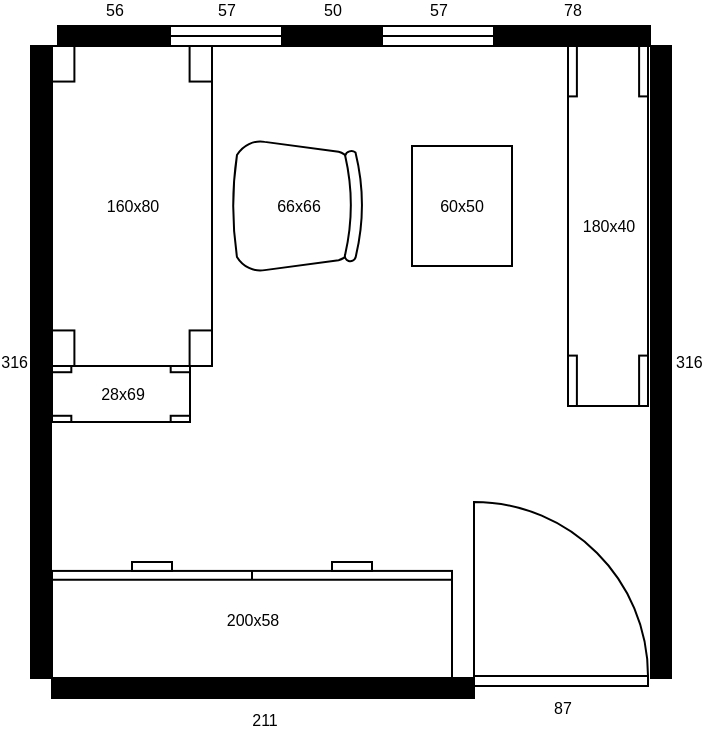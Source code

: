 <mxfile version="20.2.6" type="github">
  <diagram name="Page-1" id="38b20595-45e3-9b7f-d5ca-b57f44c5b66d">
    <mxGraphModel dx="981" dy="520" grid="1" gridSize="10" guides="1" tooltips="1" connect="1" arrows="1" fold="1" page="1" pageScale="1" pageWidth="1100" pageHeight="850" background="none" math="0" shadow="0">
      <root>
        <mxCell id="0" />
        <mxCell id="1" parent="0" />
        <mxCell id="tMGvmp33VKiSXYg-ixcq-1" value="56" style="verticalLabelPosition=top;html=1;verticalAlign=bottom;align=center;shape=mxgraph.floorplan.wall;fillColor=#000000;labelPosition=center;fontSize=8;" vertex="1" parent="1">
          <mxGeometry x="243" y="80" width="56" height="10" as="geometry" />
        </mxCell>
        <mxCell id="tMGvmp33VKiSXYg-ixcq-2" value="211" style="verticalLabelPosition=bottom;html=1;verticalAlign=top;align=center;shape=mxgraph.floorplan.wall;fillColor=#000000;labelPosition=center;fontSize=8;" vertex="1" parent="1">
          <mxGeometry x="240" y="406" width="211" height="10" as="geometry" />
        </mxCell>
        <mxCell id="tMGvmp33VKiSXYg-ixcq-3" value="316" style="verticalLabelPosition=middle;html=1;verticalAlign=middle;align=left;shape=mxgraph.floorplan.wall;fillColor=#000000;labelPosition=right;direction=south;fontSize=8;" vertex="1" parent="1">
          <mxGeometry x="539" y="90" width="11" height="316" as="geometry" />
        </mxCell>
        <mxCell id="tMGvmp33VKiSXYg-ixcq-4" value="316" style="verticalLabelPosition=middle;html=1;verticalAlign=middle;align=right;shape=mxgraph.floorplan.wall;fillColor=#000000;labelPosition=left;direction=south;fontSize=8;" vertex="1" parent="1">
          <mxGeometry x="229" y="90" width="11" height="316" as="geometry" />
        </mxCell>
        <mxCell id="tMGvmp33VKiSXYg-ixcq-7" value="87" style="verticalLabelPosition=bottom;html=1;verticalAlign=top;align=center;shape=mxgraph.floorplan.doorRight;direction=west;fontSize=8;" vertex="1" parent="1">
          <mxGeometry x="451" y="336" width="87" height="74" as="geometry" />
        </mxCell>
        <mxCell id="tMGvmp33VKiSXYg-ixcq-8" value="200x58" style="verticalLabelPosition=middle;html=1;verticalAlign=middle;align=center;shape=mxgraph.floorplan.dresser;direction=west;labelPosition=center;fontSize=8;" vertex="1" parent="1">
          <mxGeometry x="240" y="348" width="200" height="58" as="geometry" />
        </mxCell>
        <mxCell id="tMGvmp33VKiSXYg-ixcq-9" value="160x80" style="verticalLabelPosition=middle;html=1;verticalAlign=middle;align=center;shape=mxgraph.floorplan.table;direction=south;labelPosition=center;fontSize=8;" vertex="1" parent="1">
          <mxGeometry x="240" y="90" width="80" height="160" as="geometry" />
        </mxCell>
        <mxCell id="tMGvmp33VKiSXYg-ixcq-10" value="66x66" style="verticalLabelPosition=middle;html=1;verticalAlign=middle;align=center;shape=mxgraph.floorplan.office_chair;direction=south;fontSize=8;labelPosition=center;" vertex="1" parent="1">
          <mxGeometry x="330" y="137" width="66" height="66" as="geometry" />
        </mxCell>
        <mxCell id="tMGvmp33VKiSXYg-ixcq-11" value="180x40" style="verticalLabelPosition=middle;html=1;verticalAlign=middle;align=center;shape=mxgraph.floorplan.table;direction=west;labelPosition=center;fontSize=8;" vertex="1" parent="1">
          <mxGeometry x="498" y="90" width="40" height="180" as="geometry" />
        </mxCell>
        <mxCell id="tMGvmp33VKiSXYg-ixcq-12" value="28x69" style="verticalLabelPosition=middle;html=1;verticalAlign=middle;align=center;shape=mxgraph.floorplan.table;fontSize=8;direction=north;labelPosition=center;" vertex="1" parent="1">
          <mxGeometry x="240" y="250" width="69" height="28" as="geometry" />
        </mxCell>
        <mxCell id="tMGvmp33VKiSXYg-ixcq-13" value="57" style="verticalLabelPosition=top;html=1;verticalAlign=bottom;align=center;shape=mxgraph.floorplan.window;fontSize=8;labelPosition=center;" vertex="1" parent="1">
          <mxGeometry x="299" y="80" width="56" height="10" as="geometry" />
        </mxCell>
        <mxCell id="tMGvmp33VKiSXYg-ixcq-14" value="50" style="verticalLabelPosition=top;html=1;verticalAlign=bottom;align=center;shape=mxgraph.floorplan.wall;fillColor=#000000;labelPosition=center;fontSize=8;" vertex="1" parent="1">
          <mxGeometry x="355" y="80" width="50" height="10" as="geometry" />
        </mxCell>
        <mxCell id="tMGvmp33VKiSXYg-ixcq-15" value="57" style="verticalLabelPosition=top;html=1;verticalAlign=bottom;align=center;shape=mxgraph.floorplan.window;fontSize=8;labelPosition=center;" vertex="1" parent="1">
          <mxGeometry x="405" y="80" width="56" height="10" as="geometry" />
        </mxCell>
        <mxCell id="tMGvmp33VKiSXYg-ixcq-16" value="78" style="verticalLabelPosition=top;html=1;verticalAlign=bottom;align=center;shape=mxgraph.floorplan.wall;fillColor=#000000;labelPosition=center;fontSize=8;" vertex="1" parent="1">
          <mxGeometry x="461" y="80" width="78" height="10" as="geometry" />
        </mxCell>
        <mxCell id="tMGvmp33VKiSXYg-ixcq-17" value="60x50" style="rounded=0;whiteSpace=wrap;html=1;fontSize=8;direction=south;" vertex="1" parent="1">
          <mxGeometry x="420" y="140" width="50" height="60" as="geometry" />
        </mxCell>
      </root>
    </mxGraphModel>
  </diagram>
</mxfile>
